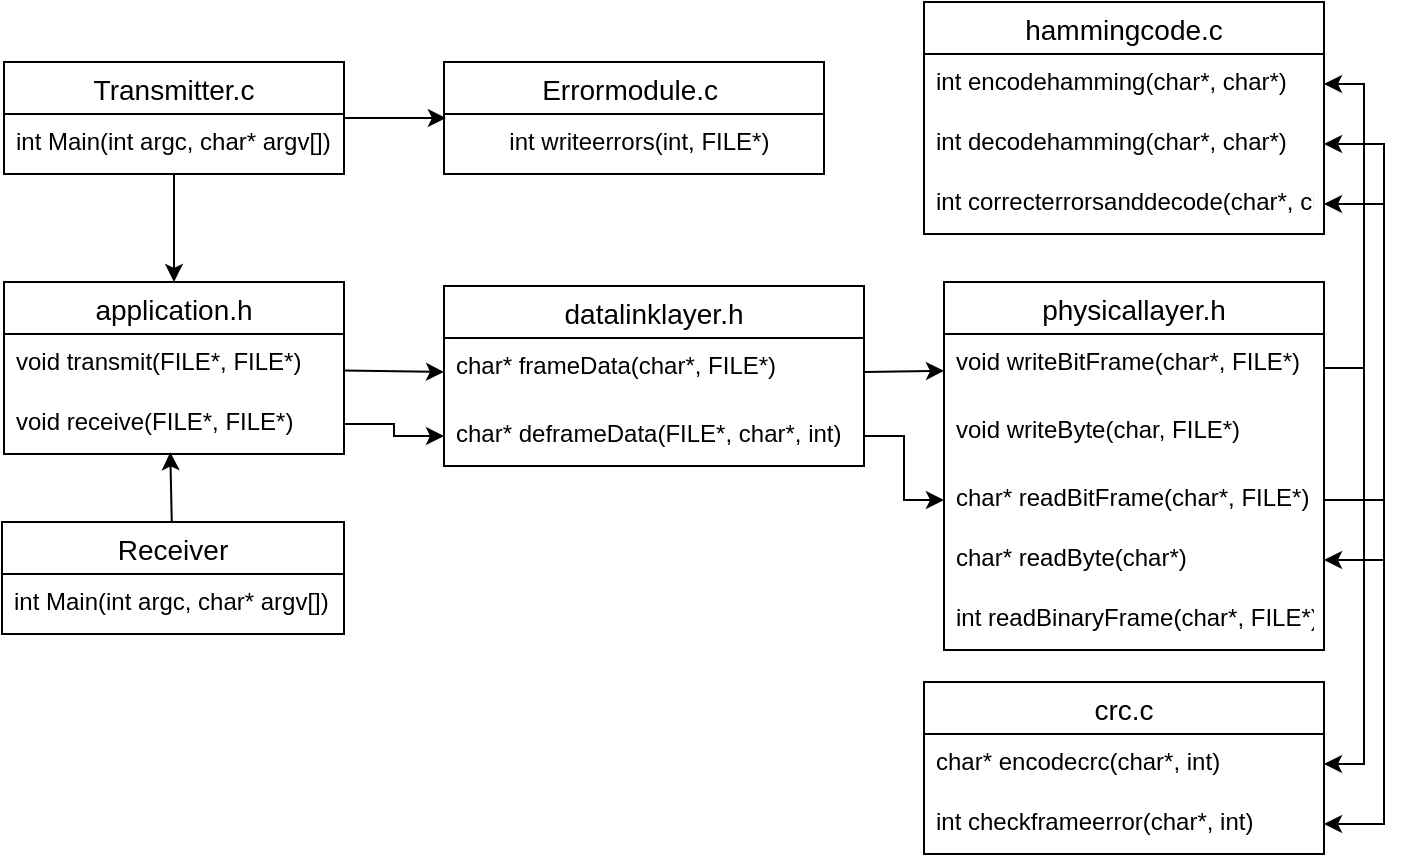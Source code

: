 <mxfile version="13.7.1" type="device"><diagram id="-NaS2JfEecfwtDsSGNmE" name="Page-1"><mxGraphModel dx="868" dy="450" grid="1" gridSize="10" guides="1" tooltips="1" connect="1" arrows="1" fold="1" page="1" pageScale="1" pageWidth="827" pageHeight="1169" math="0" shadow="0"><root><mxCell id="0"/><mxCell id="1" parent="0"/><mxCell id="zidDdApHsPgyz0NAXUtM-15" style="rounded=0;orthogonalLoop=1;jettySize=auto;html=1;entryX=0;entryY=0.5;entryDx=0;entryDy=0;" parent="1" source="zidDdApHsPgyz0NAXUtM-8" target="zidDdApHsPgyz0NAXUtM-13" edge="1"><mxGeometry relative="1" as="geometry"/></mxCell><mxCell id="zidDdApHsPgyz0NAXUtM-17" style="edgeStyle=none;rounded=0;orthogonalLoop=1;jettySize=auto;html=1;exitX=1;exitY=0.5;exitDx=0;exitDy=0;" parent="1" source="zidDdApHsPgyz0NAXUtM-13" target="zidDdApHsPgyz0NAXUtM-5" edge="1"><mxGeometry relative="1" as="geometry"><mxPoint x="510" y="204" as="sourcePoint"/></mxGeometry></mxCell><mxCell id="zidDdApHsPgyz0NAXUtM-12" value="datalinklayer.h" style="swimlane;fontStyle=0;childLayout=stackLayout;horizontal=1;startSize=26;horizontalStack=0;resizeParent=1;resizeParentMax=0;resizeLast=0;collapsible=1;marginBottom=0;align=center;fontSize=14;" parent="1" vertex="1"><mxGeometry x="340" y="162" width="210" height="90" as="geometry"/></mxCell><mxCell id="zidDdApHsPgyz0NAXUtM-13" value="char* frameData(char*, FILE*)" style="text;strokeColor=none;fillColor=none;spacingLeft=4;spacingRight=4;overflow=hidden;rotatable=0;points=[[0,0.5],[1,0.5]];portConstraint=eastwest;fontSize=12;" parent="zidDdApHsPgyz0NAXUtM-12" vertex="1"><mxGeometry y="26" width="210" height="34" as="geometry"/></mxCell><mxCell id="zidDdApHsPgyz0NAXUtM-14" value="char* deframeData(FILE*, char*, int)" style="text;strokeColor=none;fillColor=none;spacingLeft=4;spacingRight=4;overflow=hidden;rotatable=0;points=[[0,0.5],[1,0.5]];portConstraint=eastwest;fontSize=12;" parent="zidDdApHsPgyz0NAXUtM-12" vertex="1"><mxGeometry y="60" width="210" height="30" as="geometry"/></mxCell><mxCell id="zidDdApHsPgyz0NAXUtM-8" value="application.h" style="swimlane;fontStyle=0;childLayout=stackLayout;horizontal=1;startSize=26;horizontalStack=0;resizeParent=1;resizeParentMax=0;resizeLast=0;collapsible=1;marginBottom=0;align=center;fontSize=14;" parent="1" vertex="1"><mxGeometry x="120" y="160" width="170" height="86" as="geometry"/></mxCell><mxCell id="zidDdApHsPgyz0NAXUtM-9" value="void transmit(FILE*, FILE*)" style="text;strokeColor=none;fillColor=none;spacingLeft=4;spacingRight=4;overflow=hidden;rotatable=0;points=[[0,0.5],[1,0.5]];portConstraint=eastwest;fontSize=12;" parent="zidDdApHsPgyz0NAXUtM-8" vertex="1"><mxGeometry y="26" width="170" height="30" as="geometry"/></mxCell><mxCell id="zidDdApHsPgyz0NAXUtM-10" value="void receive(FILE*, FILE*)" style="text;strokeColor=none;fillColor=none;spacingLeft=4;spacingRight=4;overflow=hidden;rotatable=0;points=[[0,0.5],[1,0.5]];portConstraint=eastwest;fontSize=12;" parent="zidDdApHsPgyz0NAXUtM-8" vertex="1"><mxGeometry y="56" width="170" height="30" as="geometry"/></mxCell><mxCell id="oz_K67QG9pa25yr0A1LE-4" style="edgeStyle=orthogonalEdgeStyle;rounded=0;orthogonalLoop=1;jettySize=auto;html=1;entryX=0.5;entryY=0;entryDx=0;entryDy=0;" parent="1" source="oz_K67QG9pa25yr0A1LE-1" target="zidDdApHsPgyz0NAXUtM-8" edge="1"><mxGeometry relative="1" as="geometry"/></mxCell><mxCell id="OZHPUt6bjnB_uvMBb-Gi-3" style="edgeStyle=orthogonalEdgeStyle;rounded=0;orthogonalLoop=1;jettySize=auto;html=1;entryX=0.005;entryY=0.067;entryDx=0;entryDy=0;entryPerimeter=0;" parent="1" source="oz_K67QG9pa25yr0A1LE-1" target="OZHPUt6bjnB_uvMBb-Gi-2" edge="1"><mxGeometry relative="1" as="geometry"/></mxCell><mxCell id="oz_K67QG9pa25yr0A1LE-1" value="Transmitter.c" style="swimlane;fontStyle=0;childLayout=stackLayout;horizontal=1;startSize=26;horizontalStack=0;resizeParent=1;resizeParentMax=0;resizeLast=0;collapsible=1;marginBottom=0;align=center;fontSize=14;" parent="1" vertex="1"><mxGeometry x="120" y="50" width="170" height="56" as="geometry"/></mxCell><mxCell id="oz_K67QG9pa25yr0A1LE-3" value="int Main(int argc, char* argv[])" style="text;strokeColor=none;fillColor=none;spacingLeft=4;spacingRight=4;overflow=hidden;rotatable=0;points=[[0,0.5],[1,0.5]];portConstraint=eastwest;fontSize=12;" parent="oz_K67QG9pa25yr0A1LE-1" vertex="1"><mxGeometry y="26" width="170" height="30" as="geometry"/></mxCell><mxCell id="oz_K67QG9pa25yr0A1LE-7" style="rounded=0;orthogonalLoop=1;jettySize=auto;html=1;entryX=0.489;entryY=0.972;entryDx=0;entryDy=0;entryPerimeter=0;" parent="1" source="oz_K67QG9pa25yr0A1LE-5" target="zidDdApHsPgyz0NAXUtM-10" edge="1"><mxGeometry relative="1" as="geometry"><mxPoint x="200" y="250" as="targetPoint"/></mxGeometry></mxCell><mxCell id="oz_K67QG9pa25yr0A1LE-5" value="Receiver" style="swimlane;fontStyle=0;childLayout=stackLayout;horizontal=1;startSize=26;horizontalStack=0;resizeParent=1;resizeParentMax=0;resizeLast=0;collapsible=1;marginBottom=0;align=center;fontSize=14;" parent="1" vertex="1"><mxGeometry x="119" y="280" width="171" height="56" as="geometry"/></mxCell><mxCell id="oz_K67QG9pa25yr0A1LE-6" value="int Main(int argc, char* argv[])" style="text;strokeColor=none;fillColor=none;spacingLeft=4;spacingRight=4;overflow=hidden;rotatable=0;points=[[0,0.5],[1,0.5]];portConstraint=eastwest;fontSize=12;" parent="oz_K67QG9pa25yr0A1LE-5" vertex="1"><mxGeometry y="26" width="171" height="30" as="geometry"/></mxCell><mxCell id="OZHPUt6bjnB_uvMBb-Gi-1" value="Errormodule.c " style="swimlane;fontStyle=0;childLayout=stackLayout;horizontal=1;startSize=26;horizontalStack=0;resizeParent=1;resizeParentMax=0;resizeLast=0;collapsible=1;marginBottom=0;align=center;fontSize=14;" parent="1" vertex="1"><mxGeometry x="340" y="50" width="190" height="56" as="geometry"/></mxCell><mxCell id="OZHPUt6bjnB_uvMBb-Gi-2" value="        int writeerrors(int, FILE*)" style="text;strokeColor=none;fillColor=none;spacingLeft=4;spacingRight=4;overflow=hidden;rotatable=0;points=[[0,0.5],[1,0.5]];portConstraint=eastwest;fontSize=12;" parent="OZHPUt6bjnB_uvMBb-Gi-1" vertex="1"><mxGeometry y="26" width="190" height="30" as="geometry"/></mxCell><mxCell id="zidDdApHsPgyz0NAXUtM-4" value="physicallayer.h" style="swimlane;fontStyle=0;childLayout=stackLayout;horizontal=1;startSize=26;horizontalStack=0;resizeParent=1;resizeParentMax=0;resizeLast=0;collapsible=1;marginBottom=0;align=center;fontSize=14;" parent="1" vertex="1"><mxGeometry x="590" y="160" width="190" height="184" as="geometry"/></mxCell><mxCell id="zidDdApHsPgyz0NAXUtM-5" value="void writeBitFrame(char*, FILE*)" style="text;strokeColor=none;fillColor=none;spacingLeft=4;spacingRight=4;overflow=hidden;rotatable=0;points=[[0,0.5],[1,0.5]];portConstraint=eastwest;fontSize=12;" parent="zidDdApHsPgyz0NAXUtM-4" vertex="1"><mxGeometry y="26" width="190" height="34" as="geometry"/></mxCell><mxCell id="oz_K67QG9pa25yr0A1LE-10" value="void writeByte(char, FILE*)" style="text;strokeColor=none;fillColor=none;spacingLeft=4;spacingRight=4;overflow=hidden;rotatable=0;points=[[0,0.5],[1,0.5]];portConstraint=eastwest;fontSize=12;" parent="zidDdApHsPgyz0NAXUtM-4" vertex="1"><mxGeometry y="60" width="190" height="34" as="geometry"/></mxCell><mxCell id="THauQBINqud5HpscawXH-11" style="edgeStyle=orthogonalEdgeStyle;rounded=0;orthogonalLoop=1;jettySize=auto;html=1;exitX=1;exitY=0.5;exitDx=0;exitDy=0;entryX=1;entryY=0.5;entryDx=0;entryDy=0;" edge="1" parent="zidDdApHsPgyz0NAXUtM-4" source="zidDdApHsPgyz0NAXUtM-6" target="oz_K67QG9pa25yr0A1LE-9"><mxGeometry relative="1" as="geometry"><Array as="points"><mxPoint x="220" y="109"/><mxPoint x="220" y="139"/></Array></mxGeometry></mxCell><mxCell id="zidDdApHsPgyz0NAXUtM-6" value="char* readBitFrame(char*, FILE*)" style="text;strokeColor=none;fillColor=none;spacingLeft=4;spacingRight=4;overflow=hidden;rotatable=0;points=[[0,0.5],[1,0.5]];portConstraint=eastwest;fontSize=12;" parent="zidDdApHsPgyz0NAXUtM-4" vertex="1"><mxGeometry y="94" width="190" height="30" as="geometry"/></mxCell><mxCell id="oz_K67QG9pa25yr0A1LE-9" value="char* readByte(char*)" style="text;strokeColor=none;fillColor=none;spacingLeft=4;spacingRight=4;overflow=hidden;rotatable=0;points=[[0,0.5],[1,0.5]];portConstraint=eastwest;fontSize=12;" parent="zidDdApHsPgyz0NAXUtM-4" vertex="1"><mxGeometry y="124" width="190" height="30" as="geometry"/></mxCell><mxCell id="OZHPUt6bjnB_uvMBb-Gi-16" value="int readBinaryFrame(char*, FILE*)" style="text;strokeColor=none;fillColor=none;spacingLeft=4;spacingRight=4;overflow=hidden;rotatable=0;points=[[0,0.5],[1,0.5]];portConstraint=eastwest;fontSize=12;" parent="zidDdApHsPgyz0NAXUtM-4" vertex="1"><mxGeometry y="154" width="190" height="30" as="geometry"/></mxCell><mxCell id="OZHPUt6bjnB_uvMBb-Gi-14" style="edgeStyle=orthogonalEdgeStyle;rounded=0;orthogonalLoop=1;jettySize=auto;html=1;exitX=1;exitY=0.5;exitDx=0;exitDy=0;" parent="1" source="zidDdApHsPgyz0NAXUtM-5" target="OZHPUt6bjnB_uvMBb-Gi-5" edge="1"><mxGeometry relative="1" as="geometry"><Array as="points"><mxPoint x="800" y="203"/><mxPoint x="800" y="401"/></Array></mxGeometry></mxCell><mxCell id="OZHPUt6bjnB_uvMBb-Gi-17" style="edgeStyle=orthogonalEdgeStyle;rounded=0;orthogonalLoop=1;jettySize=auto;html=1;entryX=0;entryY=0.5;entryDx=0;entryDy=0;" parent="1" source="zidDdApHsPgyz0NAXUtM-14" target="zidDdApHsPgyz0NAXUtM-6" edge="1"><mxGeometry relative="1" as="geometry"/></mxCell><mxCell id="OZHPUt6bjnB_uvMBb-Gi-18" style="edgeStyle=orthogonalEdgeStyle;rounded=0;orthogonalLoop=1;jettySize=auto;html=1;exitX=1;exitY=0.5;exitDx=0;exitDy=0;entryX=1;entryY=0.5;entryDx=0;entryDy=0;" parent="1" source="zidDdApHsPgyz0NAXUtM-6" target="OZHPUt6bjnB_uvMBb-Gi-13" edge="1"><mxGeometry relative="1" as="geometry"><Array as="points"><mxPoint x="810" y="269"/><mxPoint x="810" y="431"/></Array></mxGeometry></mxCell><mxCell id="OZHPUt6bjnB_uvMBb-Gi-19" style="edgeStyle=orthogonalEdgeStyle;rounded=0;orthogonalLoop=1;jettySize=auto;html=1;exitX=1;exitY=0.5;exitDx=0;exitDy=0;" parent="1" source="zidDdApHsPgyz0NAXUtM-10" target="zidDdApHsPgyz0NAXUtM-14" edge="1"><mxGeometry relative="1" as="geometry"/></mxCell><mxCell id="THauQBINqud5HpscawXH-1" value="hammingcode.c" style="swimlane;fontStyle=0;childLayout=stackLayout;horizontal=1;startSize=26;horizontalStack=0;resizeParent=1;resizeParentMax=0;resizeLast=0;collapsible=1;marginBottom=0;align=center;fontSize=14;" vertex="1" parent="1"><mxGeometry x="580" y="20" width="200" height="116" as="geometry"/></mxCell><mxCell id="THauQBINqud5HpscawXH-2" value="int encodehamming(char*, char*)" style="text;strokeColor=none;fillColor=none;spacingLeft=4;spacingRight=4;overflow=hidden;rotatable=0;points=[[0,0.5],[1,0.5]];portConstraint=eastwest;fontSize=12;" vertex="1" parent="THauQBINqud5HpscawXH-1"><mxGeometry y="26" width="200" height="30" as="geometry"/></mxCell><mxCell id="THauQBINqud5HpscawXH-3" value="int decodehamming(char*, char*)" style="text;strokeColor=none;fillColor=none;spacingLeft=4;spacingRight=4;overflow=hidden;rotatable=0;points=[[0,0.5],[1,0.5]];portConstraint=eastwest;fontSize=12;" vertex="1" parent="THauQBINqud5HpscawXH-1"><mxGeometry y="56" width="200" height="30" as="geometry"/></mxCell><mxCell id="THauQBINqud5HpscawXH-4" value="int correcterrorsanddecode(char*, char*)" style="text;strokeColor=none;fillColor=none;spacingLeft=4;spacingRight=4;overflow=hidden;rotatable=0;points=[[0,0.5],[1,0.5]];portConstraint=eastwest;fontSize=12;" vertex="1" parent="THauQBINqud5HpscawXH-1"><mxGeometry y="86" width="200" height="30" as="geometry"/></mxCell><mxCell id="OZHPUt6bjnB_uvMBb-Gi-4" value="crc.c" style="swimlane;fontStyle=0;childLayout=stackLayout;horizontal=1;startSize=26;horizontalStack=0;resizeParent=1;resizeParentMax=0;resizeLast=0;collapsible=1;marginBottom=0;align=center;fontSize=14;" parent="1" vertex="1"><mxGeometry x="580" y="360" width="200" height="86" as="geometry"/></mxCell><mxCell id="OZHPUt6bjnB_uvMBb-Gi-5" value="char* encodecrc(char*, int)" style="text;strokeColor=none;fillColor=none;spacingLeft=4;spacingRight=4;overflow=hidden;rotatable=0;points=[[0,0.5],[1,0.5]];portConstraint=eastwest;fontSize=12;" parent="OZHPUt6bjnB_uvMBb-Gi-4" vertex="1"><mxGeometry y="26" width="200" height="30" as="geometry"/></mxCell><mxCell id="OZHPUt6bjnB_uvMBb-Gi-13" value="int checkframeerror(char*, int)" style="text;strokeColor=none;fillColor=none;spacingLeft=4;spacingRight=4;overflow=hidden;rotatable=0;points=[[0,0.5],[1,0.5]];portConstraint=eastwest;fontSize=12;" parent="OZHPUt6bjnB_uvMBb-Gi-4" vertex="1"><mxGeometry y="56" width="200" height="30" as="geometry"/></mxCell><mxCell id="THauQBINqud5HpscawXH-8" style="edgeStyle=orthogonalEdgeStyle;rounded=0;orthogonalLoop=1;jettySize=auto;html=1;entryX=1;entryY=0.5;entryDx=0;entryDy=0;" edge="1" parent="1" source="zidDdApHsPgyz0NAXUtM-5" target="THauQBINqud5HpscawXH-2"><mxGeometry relative="1" as="geometry"><Array as="points"><mxPoint x="800" y="203"/><mxPoint x="800" y="61"/></Array></mxGeometry></mxCell><mxCell id="THauQBINqud5HpscawXH-9" style="edgeStyle=orthogonalEdgeStyle;rounded=0;orthogonalLoop=1;jettySize=auto;html=1;entryX=1;entryY=0.5;entryDx=0;entryDy=0;" edge="1" parent="1" source="zidDdApHsPgyz0NAXUtM-6" target="THauQBINqud5HpscawXH-3"><mxGeometry relative="1" as="geometry"><Array as="points"><mxPoint x="810" y="269"/><mxPoint x="810" y="91"/></Array></mxGeometry></mxCell><mxCell id="THauQBINqud5HpscawXH-10" style="edgeStyle=orthogonalEdgeStyle;rounded=0;orthogonalLoop=1;jettySize=auto;html=1;entryX=1;entryY=0.5;entryDx=0;entryDy=0;" edge="1" parent="1" source="zidDdApHsPgyz0NAXUtM-6" target="THauQBINqud5HpscawXH-4"><mxGeometry relative="1" as="geometry"><Array as="points"><mxPoint x="810" y="269"/><mxPoint x="810" y="121"/></Array></mxGeometry></mxCell></root></mxGraphModel></diagram></mxfile>
